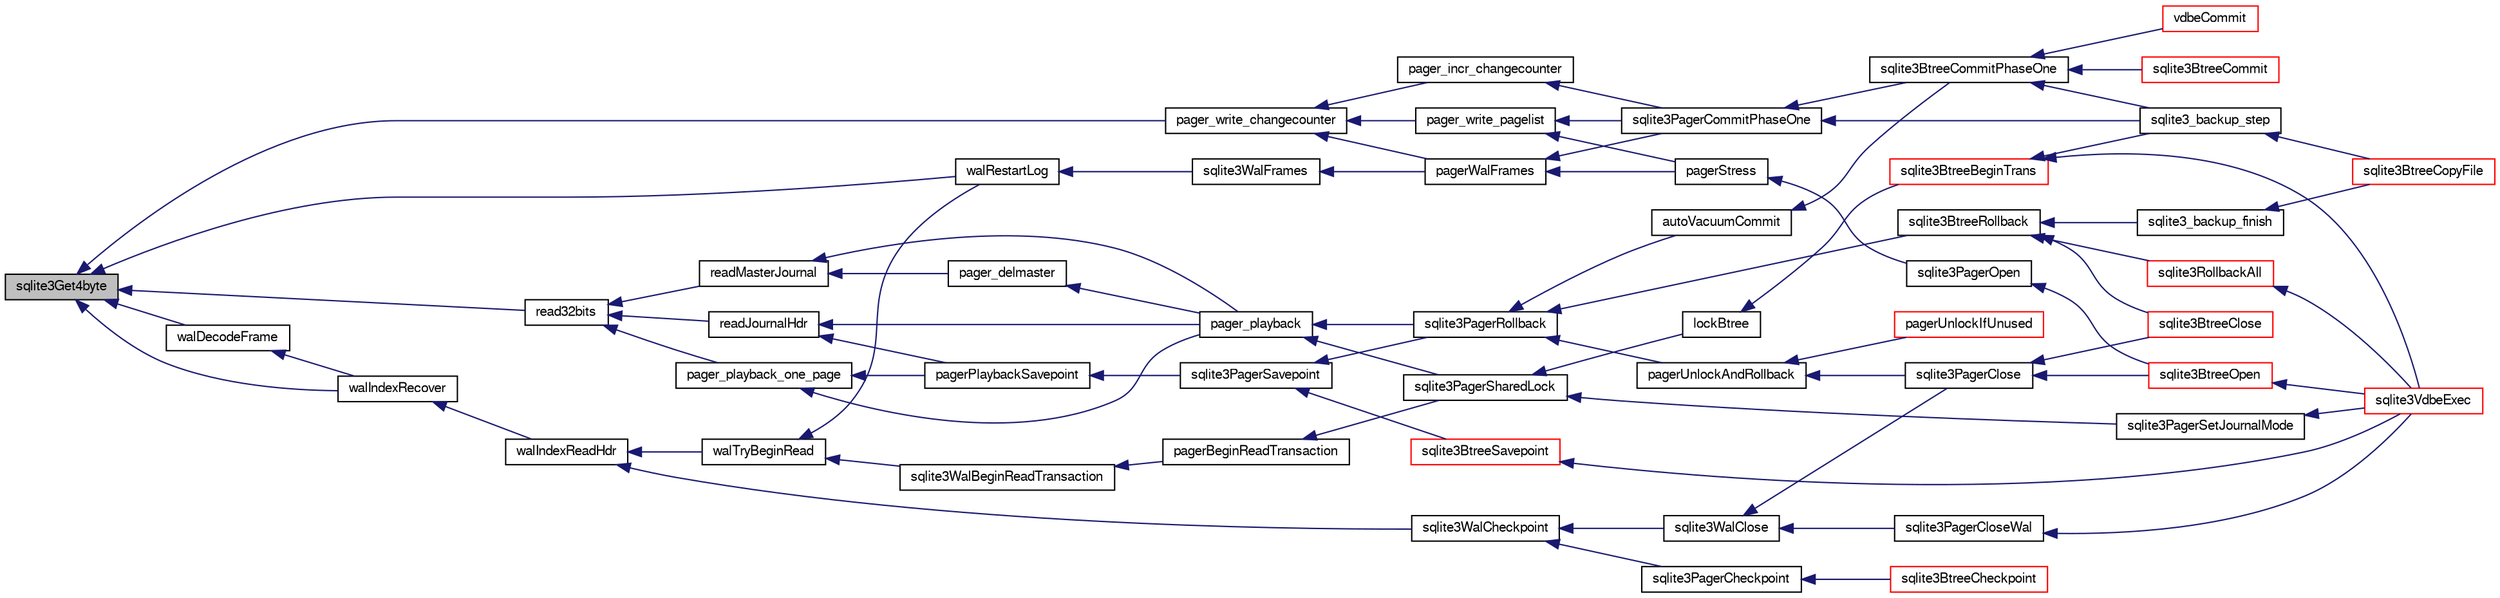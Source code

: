 digraph "sqlite3Get4byte"
{
  edge [fontname="FreeSans",fontsize="10",labelfontname="FreeSans",labelfontsize="10"];
  node [fontname="FreeSans",fontsize="10",shape=record];
  rankdir="LR";
  Node556000 [label="sqlite3Get4byte",height=0.2,width=0.4,color="black", fillcolor="grey75", style="filled", fontcolor="black"];
  Node556000 -> Node556001 [dir="back",color="midnightblue",fontsize="10",style="solid",fontname="FreeSans"];
  Node556001 [label="read32bits",height=0.2,width=0.4,color="black", fillcolor="white", style="filled",URL="$sqlite3_8c.html#a9827cbfc556377e551197926ca1adf61"];
  Node556001 -> Node556002 [dir="back",color="midnightblue",fontsize="10",style="solid",fontname="FreeSans"];
  Node556002 [label="readMasterJournal",height=0.2,width=0.4,color="black", fillcolor="white", style="filled",URL="$sqlite3_8c.html#a9f7dd04609394d281f69682034ea0b61"];
  Node556002 -> Node556003 [dir="back",color="midnightblue",fontsize="10",style="solid",fontname="FreeSans"];
  Node556003 [label="pager_delmaster",height=0.2,width=0.4,color="black", fillcolor="white", style="filled",URL="$sqlite3_8c.html#a940bc2e6650e613dc69243119683c221"];
  Node556003 -> Node556004 [dir="back",color="midnightblue",fontsize="10",style="solid",fontname="FreeSans"];
  Node556004 [label="pager_playback",height=0.2,width=0.4,color="black", fillcolor="white", style="filled",URL="$sqlite3_8c.html#a9d9a750a9fc76eb4b668c8a16b164a65"];
  Node556004 -> Node556005 [dir="back",color="midnightblue",fontsize="10",style="solid",fontname="FreeSans"];
  Node556005 [label="sqlite3PagerSharedLock",height=0.2,width=0.4,color="black", fillcolor="white", style="filled",URL="$sqlite3_8c.html#a58c197b629fb6eaacf96c7add57c70df"];
  Node556005 -> Node556006 [dir="back",color="midnightblue",fontsize="10",style="solid",fontname="FreeSans"];
  Node556006 [label="sqlite3PagerSetJournalMode",height=0.2,width=0.4,color="black", fillcolor="white", style="filled",URL="$sqlite3_8c.html#afb929a0a4553cda84de16180ddbd09f7"];
  Node556006 -> Node556007 [dir="back",color="midnightblue",fontsize="10",style="solid",fontname="FreeSans"];
  Node556007 [label="sqlite3VdbeExec",height=0.2,width=0.4,color="red", fillcolor="white", style="filled",URL="$sqlite3_8c.html#a8ce40a614bdc56719c4d642b1e4dfb21"];
  Node556005 -> Node556268 [dir="back",color="midnightblue",fontsize="10",style="solid",fontname="FreeSans"];
  Node556268 [label="lockBtree",height=0.2,width=0.4,color="black", fillcolor="white", style="filled",URL="$sqlite3_8c.html#a5b808194d3178be15705a420265cee9d"];
  Node556268 -> Node556269 [dir="back",color="midnightblue",fontsize="10",style="solid",fontname="FreeSans"];
  Node556269 [label="sqlite3BtreeBeginTrans",height=0.2,width=0.4,color="red", fillcolor="white", style="filled",URL="$sqlite3_8c.html#a52d6706df15c67c22aa7d0e290c16bf5"];
  Node556269 -> Node556220 [dir="back",color="midnightblue",fontsize="10",style="solid",fontname="FreeSans"];
  Node556220 [label="sqlite3_backup_step",height=0.2,width=0.4,color="black", fillcolor="white", style="filled",URL="$sqlite3_8h.html#a1699b75e98d082eebc465a9e64c35269"];
  Node556220 -> Node556221 [dir="back",color="midnightblue",fontsize="10",style="solid",fontname="FreeSans"];
  Node556221 [label="sqlite3BtreeCopyFile",height=0.2,width=0.4,color="red", fillcolor="white", style="filled",URL="$sqlite3_8c.html#a4d9e19a79f0d5c1dfcef0bd137ae83f9"];
  Node556269 -> Node556007 [dir="back",color="midnightblue",fontsize="10",style="solid",fontname="FreeSans"];
  Node556004 -> Node556271 [dir="back",color="midnightblue",fontsize="10",style="solid",fontname="FreeSans"];
  Node556271 [label="sqlite3PagerRollback",height=0.2,width=0.4,color="black", fillcolor="white", style="filled",URL="$sqlite3_8c.html#afdd2ecbb97b7a716892ff6bd10c7dfd0"];
  Node556271 -> Node556272 [dir="back",color="midnightblue",fontsize="10",style="solid",fontname="FreeSans"];
  Node556272 [label="pagerUnlockAndRollback",height=0.2,width=0.4,color="black", fillcolor="white", style="filled",URL="$sqlite3_8c.html#a02d96b7bf62c3b13ba905d168914518c"];
  Node556272 -> Node556273 [dir="back",color="midnightblue",fontsize="10",style="solid",fontname="FreeSans"];
  Node556273 [label="sqlite3PagerClose",height=0.2,width=0.4,color="black", fillcolor="white", style="filled",URL="$sqlite3_8c.html#af94b1f96b60689fd09422cce2c85f53f"];
  Node556273 -> Node556274 [dir="back",color="midnightblue",fontsize="10",style="solid",fontname="FreeSans"];
  Node556274 [label="sqlite3BtreeOpen",height=0.2,width=0.4,color="red", fillcolor="white", style="filled",URL="$sqlite3_8c.html#a13dcb44dc34af6ce9d38de9c5aa975f9"];
  Node556274 -> Node556007 [dir="back",color="midnightblue",fontsize="10",style="solid",fontname="FreeSans"];
  Node556273 -> Node556280 [dir="back",color="midnightblue",fontsize="10",style="solid",fontname="FreeSans"];
  Node556280 [label="sqlite3BtreeClose",height=0.2,width=0.4,color="red", fillcolor="white", style="filled",URL="$sqlite3_8c.html#a729b65009b66a99200496b09c124df01"];
  Node556272 -> Node556285 [dir="back",color="midnightblue",fontsize="10",style="solid",fontname="FreeSans"];
  Node556285 [label="pagerUnlockIfUnused",height=0.2,width=0.4,color="red", fillcolor="white", style="filled",URL="$sqlite3_8c.html#abf547f4276efb6f10262f7fde1e4d065"];
  Node556271 -> Node556325 [dir="back",color="midnightblue",fontsize="10",style="solid",fontname="FreeSans"];
  Node556325 [label="autoVacuumCommit",height=0.2,width=0.4,color="black", fillcolor="white", style="filled",URL="$sqlite3_8c.html#a809d22c6311135ae3048adf41febaef0"];
  Node556325 -> Node556326 [dir="back",color="midnightblue",fontsize="10",style="solid",fontname="FreeSans"];
  Node556326 [label="sqlite3BtreeCommitPhaseOne",height=0.2,width=0.4,color="black", fillcolor="white", style="filled",URL="$sqlite3_8c.html#ae266cba101e64ad99a166f237532e262"];
  Node556326 -> Node556327 [dir="back",color="midnightblue",fontsize="10",style="solid",fontname="FreeSans"];
  Node556327 [label="sqlite3BtreeCommit",height=0.2,width=0.4,color="red", fillcolor="white", style="filled",URL="$sqlite3_8c.html#a8e56ab314556935f9f73080147d26419"];
  Node556326 -> Node556220 [dir="back",color="midnightblue",fontsize="10",style="solid",fontname="FreeSans"];
  Node556326 -> Node556328 [dir="back",color="midnightblue",fontsize="10",style="solid",fontname="FreeSans"];
  Node556328 [label="vdbeCommit",height=0.2,width=0.4,color="red", fillcolor="white", style="filled",URL="$sqlite3_8c.html#a5d7f1e0625451b987728f600cfe1b92d"];
  Node556271 -> Node556331 [dir="back",color="midnightblue",fontsize="10",style="solid",fontname="FreeSans"];
  Node556331 [label="sqlite3BtreeRollback",height=0.2,width=0.4,color="black", fillcolor="white", style="filled",URL="$sqlite3_8c.html#a317473acdafdd688385c8954f09de186"];
  Node556331 -> Node556280 [dir="back",color="midnightblue",fontsize="10",style="solid",fontname="FreeSans"];
  Node556331 -> Node556237 [dir="back",color="midnightblue",fontsize="10",style="solid",fontname="FreeSans"];
  Node556237 [label="sqlite3_backup_finish",height=0.2,width=0.4,color="black", fillcolor="white", style="filled",URL="$sqlite3_8h.html#a176857dd58d99be53b6d7305533e0048"];
  Node556237 -> Node556221 [dir="back",color="midnightblue",fontsize="10",style="solid",fontname="FreeSans"];
  Node556331 -> Node556225 [dir="back",color="midnightblue",fontsize="10",style="solid",fontname="FreeSans"];
  Node556225 [label="sqlite3RollbackAll",height=0.2,width=0.4,color="red", fillcolor="white", style="filled",URL="$sqlite3_8c.html#ad902dd388d73208539f557962e3fe6bb"];
  Node556225 -> Node556007 [dir="back",color="midnightblue",fontsize="10",style="solid",fontname="FreeSans"];
  Node556002 -> Node556004 [dir="back",color="midnightblue",fontsize="10",style="solid",fontname="FreeSans"];
  Node556001 -> Node556390 [dir="back",color="midnightblue",fontsize="10",style="solid",fontname="FreeSans"];
  Node556390 [label="readJournalHdr",height=0.2,width=0.4,color="black", fillcolor="white", style="filled",URL="$sqlite3_8c.html#a4367a6db0dfbaacd476aeecccc99904b"];
  Node556390 -> Node556004 [dir="back",color="midnightblue",fontsize="10",style="solid",fontname="FreeSans"];
  Node556390 -> Node556288 [dir="back",color="midnightblue",fontsize="10",style="solid",fontname="FreeSans"];
  Node556288 [label="pagerPlaybackSavepoint",height=0.2,width=0.4,color="black", fillcolor="white", style="filled",URL="$sqlite3_8c.html#aedf76c3b6661c4244cc3e2c5464fd12e"];
  Node556288 -> Node556289 [dir="back",color="midnightblue",fontsize="10",style="solid",fontname="FreeSans"];
  Node556289 [label="sqlite3PagerSavepoint",height=0.2,width=0.4,color="black", fillcolor="white", style="filled",URL="$sqlite3_8c.html#a8b5f1920b6a8b564a47e243868f2c8d4"];
  Node556289 -> Node556271 [dir="back",color="midnightblue",fontsize="10",style="solid",fontname="FreeSans"];
  Node556289 -> Node556290 [dir="back",color="midnightblue",fontsize="10",style="solid",fontname="FreeSans"];
  Node556290 [label="sqlite3BtreeSavepoint",height=0.2,width=0.4,color="red", fillcolor="white", style="filled",URL="$sqlite3_8c.html#a4580edf7e5192abf64317a3931972115"];
  Node556290 -> Node556007 [dir="back",color="midnightblue",fontsize="10",style="solid",fontname="FreeSans"];
  Node556001 -> Node556287 [dir="back",color="midnightblue",fontsize="10",style="solid",fontname="FreeSans"];
  Node556287 [label="pager_playback_one_page",height=0.2,width=0.4,color="black", fillcolor="white", style="filled",URL="$sqlite3_8c.html#adfca1dee9939482792fe2b4ed982d00e"];
  Node556287 -> Node556004 [dir="back",color="midnightblue",fontsize="10",style="solid",fontname="FreeSans"];
  Node556287 -> Node556288 [dir="back",color="midnightblue",fontsize="10",style="solid",fontname="FreeSans"];
  Node556000 -> Node556391 [dir="back",color="midnightblue",fontsize="10",style="solid",fontname="FreeSans"];
  Node556391 [label="pager_write_changecounter",height=0.2,width=0.4,color="black", fillcolor="white", style="filled",URL="$sqlite3_8c.html#afd08ca92c5087db71f9b3a7cd9343057"];
  Node556391 -> Node556371 [dir="back",color="midnightblue",fontsize="10",style="solid",fontname="FreeSans"];
  Node556371 [label="pagerWalFrames",height=0.2,width=0.4,color="black", fillcolor="white", style="filled",URL="$sqlite3_8c.html#a1675dba6bfeb50d8aa8a0509103fd004"];
  Node556371 -> Node556372 [dir="back",color="midnightblue",fontsize="10",style="solid",fontname="FreeSans"];
  Node556372 [label="pagerStress",height=0.2,width=0.4,color="black", fillcolor="white", style="filled",URL="$sqlite3_8c.html#abb21a3a371038e9e3e69af0f21a1b386"];
  Node556372 -> Node556373 [dir="back",color="midnightblue",fontsize="10",style="solid",fontname="FreeSans"];
  Node556373 [label="sqlite3PagerOpen",height=0.2,width=0.4,color="black", fillcolor="white", style="filled",URL="$sqlite3_8c.html#a5b4a74e8a1754922c482b7af19b30611"];
  Node556373 -> Node556274 [dir="back",color="midnightblue",fontsize="10",style="solid",fontname="FreeSans"];
  Node556371 -> Node556360 [dir="back",color="midnightblue",fontsize="10",style="solid",fontname="FreeSans"];
  Node556360 [label="sqlite3PagerCommitPhaseOne",height=0.2,width=0.4,color="black", fillcolor="white", style="filled",URL="$sqlite3_8c.html#a2baf986bff9120486e9acc5951494ea7"];
  Node556360 -> Node556326 [dir="back",color="midnightblue",fontsize="10",style="solid",fontname="FreeSans"];
  Node556360 -> Node556220 [dir="back",color="midnightblue",fontsize="10",style="solid",fontname="FreeSans"];
  Node556391 -> Node556374 [dir="back",color="midnightblue",fontsize="10",style="solid",fontname="FreeSans"];
  Node556374 [label="pager_write_pagelist",height=0.2,width=0.4,color="black", fillcolor="white", style="filled",URL="$sqlite3_8c.html#a6287c834edd4d88c1757d45a9d7f7dcc"];
  Node556374 -> Node556372 [dir="back",color="midnightblue",fontsize="10",style="solid",fontname="FreeSans"];
  Node556374 -> Node556360 [dir="back",color="midnightblue",fontsize="10",style="solid",fontname="FreeSans"];
  Node556391 -> Node556359 [dir="back",color="midnightblue",fontsize="10",style="solid",fontname="FreeSans"];
  Node556359 [label="pager_incr_changecounter",height=0.2,width=0.4,color="black", fillcolor="white", style="filled",URL="$sqlite3_8c.html#add9f57a131d488bb6fc49dedc5a4df81"];
  Node556359 -> Node556360 [dir="back",color="midnightblue",fontsize="10",style="solid",fontname="FreeSans"];
  Node556000 -> Node556392 [dir="back",color="midnightblue",fontsize="10",style="solid",fontname="FreeSans"];
  Node556392 [label="walDecodeFrame",height=0.2,width=0.4,color="black", fillcolor="white", style="filled",URL="$sqlite3_8c.html#aaa163f26bf1e56df2fb274bf7e6bc5b9"];
  Node556392 -> Node556393 [dir="back",color="midnightblue",fontsize="10",style="solid",fontname="FreeSans"];
  Node556393 [label="walIndexRecover",height=0.2,width=0.4,color="black", fillcolor="white", style="filled",URL="$sqlite3_8c.html#ab4ee99f3710323acbeb6c495dd18d205"];
  Node556393 -> Node556394 [dir="back",color="midnightblue",fontsize="10",style="solid",fontname="FreeSans"];
  Node556394 [label="walIndexReadHdr",height=0.2,width=0.4,color="black", fillcolor="white", style="filled",URL="$sqlite3_8c.html#a66529e9c71a2bef92c4eb34bdd3a72a2"];
  Node556394 -> Node556395 [dir="back",color="midnightblue",fontsize="10",style="solid",fontname="FreeSans"];
  Node556395 [label="walTryBeginRead",height=0.2,width=0.4,color="black", fillcolor="white", style="filled",URL="$sqlite3_8c.html#a7145b08b2ade973da4b1f5882e2fa21f"];
  Node556395 -> Node556396 [dir="back",color="midnightblue",fontsize="10",style="solid",fontname="FreeSans"];
  Node556396 [label="sqlite3WalBeginReadTransaction",height=0.2,width=0.4,color="black", fillcolor="white", style="filled",URL="$sqlite3_8c.html#a4a23329d9a3206642b307e6d22635f95"];
  Node556396 -> Node556397 [dir="back",color="midnightblue",fontsize="10",style="solid",fontname="FreeSans"];
  Node556397 [label="pagerBeginReadTransaction",height=0.2,width=0.4,color="black", fillcolor="white", style="filled",URL="$sqlite3_8c.html#a4a484b6c404f96050418d965e3cc17a1"];
  Node556397 -> Node556005 [dir="back",color="midnightblue",fontsize="10",style="solid",fontname="FreeSans"];
  Node556395 -> Node556398 [dir="back",color="midnightblue",fontsize="10",style="solid",fontname="FreeSans"];
  Node556398 [label="walRestartLog",height=0.2,width=0.4,color="black", fillcolor="white", style="filled",URL="$sqlite3_8c.html#a12a2a8718a33ce32fc99f83239a4d491"];
  Node556398 -> Node556399 [dir="back",color="midnightblue",fontsize="10",style="solid",fontname="FreeSans"];
  Node556399 [label="sqlite3WalFrames",height=0.2,width=0.4,color="black", fillcolor="white", style="filled",URL="$sqlite3_8c.html#af9606aac275558d3b96c83b2bff2d717"];
  Node556399 -> Node556371 [dir="back",color="midnightblue",fontsize="10",style="solid",fontname="FreeSans"];
  Node556394 -> Node556400 [dir="back",color="midnightblue",fontsize="10",style="solid",fontname="FreeSans"];
  Node556400 [label="sqlite3WalCheckpoint",height=0.2,width=0.4,color="black", fillcolor="white", style="filled",URL="$sqlite3_8c.html#a58bec6523fa854142169cdff1fbb8e5f"];
  Node556400 -> Node556401 [dir="back",color="midnightblue",fontsize="10",style="solid",fontname="FreeSans"];
  Node556401 [label="sqlite3PagerCheckpoint",height=0.2,width=0.4,color="black", fillcolor="white", style="filled",URL="$sqlite3_8c.html#a51b879bda409240901c1443161246045"];
  Node556401 -> Node556402 [dir="back",color="midnightblue",fontsize="10",style="solid",fontname="FreeSans"];
  Node556402 [label="sqlite3BtreeCheckpoint",height=0.2,width=0.4,color="red", fillcolor="white", style="filled",URL="$sqlite3_8c.html#a7aa6f5fb12dca5d734397768e90ae119"];
  Node556400 -> Node556408 [dir="back",color="midnightblue",fontsize="10",style="solid",fontname="FreeSans"];
  Node556408 [label="sqlite3WalClose",height=0.2,width=0.4,color="black", fillcolor="white", style="filled",URL="$sqlite3_8c.html#abfd7d36ec6ea41ecb2717dd4c6b0571e"];
  Node556408 -> Node556273 [dir="back",color="midnightblue",fontsize="10",style="solid",fontname="FreeSans"];
  Node556408 -> Node556409 [dir="back",color="midnightblue",fontsize="10",style="solid",fontname="FreeSans"];
  Node556409 [label="sqlite3PagerCloseWal",height=0.2,width=0.4,color="black", fillcolor="white", style="filled",URL="$sqlite3_8c.html#ac62d7d3d29214a7cad25fdd88e7c7a74"];
  Node556409 -> Node556007 [dir="back",color="midnightblue",fontsize="10",style="solid",fontname="FreeSans"];
  Node556000 -> Node556393 [dir="back",color="midnightblue",fontsize="10",style="solid",fontname="FreeSans"];
  Node556000 -> Node556398 [dir="back",color="midnightblue",fontsize="10",style="solid",fontname="FreeSans"];
}
